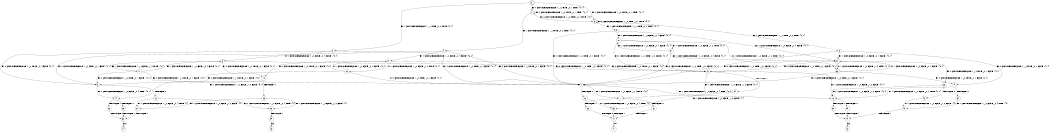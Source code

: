 digraph BCG {
size = "7, 10.5";
center = TRUE;
node [shape = circle];
0 [peripheries = 2];
0 -> 1 [label = "EX !0 !ATOMIC_EXCH_BRANCH (1, +0, TRUE, +0, 1, TRUE) !{0, 1}"];
0 -> 2 [label = "EX !1 !ATOMIC_EXCH_BRANCH (1, +1, TRUE, +0, 2, TRUE) !{0, 1}"];
0 -> 3 [label = "EX !0 !ATOMIC_EXCH_BRANCH (1, +0, TRUE, +0, 1, TRUE) !{0, 1}"];
1 -> 1 [label = "EX !0 !ATOMIC_EXCH_BRANCH (1, +0, TRUE, +0, 1, TRUE) !{0, 1}"];
1 -> 4 [label = "EX !1 !ATOMIC_EXCH_BRANCH (1, +1, TRUE, +0, 2, TRUE) !{0, 1}"];
1 -> 3 [label = "EX !0 !ATOMIC_EXCH_BRANCH (1, +0, TRUE, +0, 1, TRUE) !{0, 1}"];
2 -> 5 [label = "EX !1 !ATOMIC_EXCH_BRANCH (1, +0, FALSE, +0, 4, FALSE) !{0, 1}"];
2 -> 6 [label = "EX !0 !ATOMIC_EXCH_BRANCH (1, +0, TRUE, +0, 1, FALSE) !{0, 1}"];
2 -> 7 [label = "EX !0 !ATOMIC_EXCH_BRANCH (1, +0, TRUE, +0, 1, FALSE) !{0, 1}"];
3 -> 8 [label = "EX !1 !ATOMIC_EXCH_BRANCH (1, +1, TRUE, +0, 2, TRUE) !{0, 1}"];
3 -> 3 [label = "EX !0 !ATOMIC_EXCH_BRANCH (1, +0, TRUE, +0, 1, TRUE) !{0, 1}"];
3 -> 9 [label = "EX !1 !ATOMIC_EXCH_BRANCH (1, +1, TRUE, +0, 2, TRUE) !{0, 1}"];
4 -> 6 [label = "EX !0 !ATOMIC_EXCH_BRANCH (1, +0, TRUE, +0, 1, FALSE) !{0, 1}"];
4 -> 10 [label = "EX !1 !ATOMIC_EXCH_BRANCH (1, +0, FALSE, +0, 4, FALSE) !{0, 1}"];
4 -> 7 [label = "EX !0 !ATOMIC_EXCH_BRANCH (1, +0, TRUE, +0, 1, FALSE) !{0, 1}"];
5 -> 11 [label = "EX !1 !ATOMIC_EXCH_BRANCH (1, +0, FALSE, +1, 2, TRUE) !{0, 1}"];
5 -> 12 [label = "EX !0 !ATOMIC_EXCH_BRANCH (1, +0, TRUE, +0, 1, FALSE) !{0, 1}"];
5 -> 13 [label = "EX !0 !ATOMIC_EXCH_BRANCH (1, +0, TRUE, +0, 1, FALSE) !{0, 1}"];
6 -> 14 [label = "EX !1 !ATOMIC_EXCH_BRANCH (1, +0, FALSE, +0, 4, TRUE) !{0, 1}"];
6 -> 15 [label = "TERMINATE !0"];
7 -> 16 [label = "EX !1 !ATOMIC_EXCH_BRANCH (1, +0, FALSE, +0, 4, TRUE) !{0, 1}"];
7 -> 17 [label = "EX !1 !ATOMIC_EXCH_BRANCH (1, +0, FALSE, +0, 4, TRUE) !{0, 1}"];
7 -> 18 [label = "TERMINATE !0"];
8 -> 19 [label = "EX !0 !ATOMIC_EXCH_BRANCH (1, +0, TRUE, +0, 1, FALSE) !{0, 1}"];
8 -> 20 [label = "EX !1 !ATOMIC_EXCH_BRANCH (1, +0, FALSE, +0, 4, FALSE) !{0, 1}"];
8 -> 7 [label = "EX !0 !ATOMIC_EXCH_BRANCH (1, +0, TRUE, +0, 1, FALSE) !{0, 1}"];
9 -> 20 [label = "EX !1 !ATOMIC_EXCH_BRANCH (1, +0, FALSE, +0, 4, FALSE) !{0, 1}"];
9 -> 7 [label = "EX !0 !ATOMIC_EXCH_BRANCH (1, +0, TRUE, +0, 1, FALSE) !{0, 1}"];
9 -> 21 [label = "EX !1 !ATOMIC_EXCH_BRANCH (1, +0, FALSE, +0, 4, FALSE) !{0, 1}"];
10 -> 12 [label = "EX !0 !ATOMIC_EXCH_BRANCH (1, +0, TRUE, +0, 1, FALSE) !{0, 1}"];
10 -> 22 [label = "EX !1 !ATOMIC_EXCH_BRANCH (1, +0, FALSE, +1, 2, TRUE) !{0, 1}"];
10 -> 13 [label = "EX !0 !ATOMIC_EXCH_BRANCH (1, +0, TRUE, +0, 1, FALSE) !{0, 1}"];
11 -> 5 [label = "EX !1 !ATOMIC_EXCH_BRANCH (1, +0, FALSE, +0, 4, FALSE) !{0, 1}"];
11 -> 6 [label = "EX !0 !ATOMIC_EXCH_BRANCH (1, +0, TRUE, +0, 1, FALSE) !{0, 1}"];
11 -> 7 [label = "EX !0 !ATOMIC_EXCH_BRANCH (1, +0, TRUE, +0, 1, FALSE) !{0, 1}"];
12 -> 14 [label = "EX !1 !ATOMIC_EXCH_BRANCH (1, +0, FALSE, +1, 2, FALSE) !{0, 1}"];
12 -> 23 [label = "TERMINATE !0"];
13 -> 16 [label = "EX !1 !ATOMIC_EXCH_BRANCH (1, +0, FALSE, +1, 2, FALSE) !{0, 1}"];
13 -> 17 [label = "EX !1 !ATOMIC_EXCH_BRANCH (1, +0, FALSE, +1, 2, FALSE) !{0, 1}"];
13 -> 24 [label = "TERMINATE !0"];
14 -> 25 [label = "TERMINATE !0"];
14 -> 26 [label = "TERMINATE !1"];
15 -> 27 [label = "EX !1 !ATOMIC_EXCH_BRANCH (1, +0, FALSE, +0, 4, TRUE) !{1}"];
15 -> 28 [label = "EX !1 !ATOMIC_EXCH_BRANCH (1, +0, FALSE, +0, 4, TRUE) !{1}"];
16 -> 29 [label = "TERMINATE !0"];
16 -> 30 [label = "TERMINATE !1"];
17 -> 31 [label = "TERMINATE !0"];
17 -> 32 [label = "TERMINATE !1"];
18 -> 33 [label = "EX !1 !ATOMIC_EXCH_BRANCH (1, +0, FALSE, +0, 4, TRUE) !{1}"];
19 -> 16 [label = "EX !1 !ATOMIC_EXCH_BRANCH (1, +0, FALSE, +0, 4, TRUE) !{0, 1}"];
19 -> 34 [label = "TERMINATE !0"];
20 -> 35 [label = "EX !0 !ATOMIC_EXCH_BRANCH (1, +0, TRUE, +0, 1, FALSE) !{0, 1}"];
20 -> 36 [label = "EX !1 !ATOMIC_EXCH_BRANCH (1, +0, FALSE, +1, 2, TRUE) !{0, 1}"];
20 -> 13 [label = "EX !0 !ATOMIC_EXCH_BRANCH (1, +0, TRUE, +0, 1, FALSE) !{0, 1}"];
21 -> 36 [label = "EX !1 !ATOMIC_EXCH_BRANCH (1, +0, FALSE, +1, 2, TRUE) !{0, 1}"];
21 -> 13 [label = "EX !0 !ATOMIC_EXCH_BRANCH (1, +0, TRUE, +0, 1, FALSE) !{0, 1}"];
21 -> 37 [label = "EX !1 !ATOMIC_EXCH_BRANCH (1, +0, FALSE, +1, 2, TRUE) !{0, 1}"];
22 -> 6 [label = "EX !0 !ATOMIC_EXCH_BRANCH (1, +0, TRUE, +0, 1, FALSE) !{0, 1}"];
22 -> 10 [label = "EX !1 !ATOMIC_EXCH_BRANCH (1, +0, FALSE, +0, 4, FALSE) !{0, 1}"];
22 -> 7 [label = "EX !0 !ATOMIC_EXCH_BRANCH (1, +0, TRUE, +0, 1, FALSE) !{0, 1}"];
23 -> 27 [label = "EX !1 !ATOMIC_EXCH_BRANCH (1, +0, FALSE, +1, 2, FALSE) !{1}"];
23 -> 28 [label = "EX !1 !ATOMIC_EXCH_BRANCH (1, +0, FALSE, +1, 2, FALSE) !{1}"];
24 -> 33 [label = "EX !1 !ATOMIC_EXCH_BRANCH (1, +0, FALSE, +1, 2, FALSE) !{1}"];
25 -> 38 [label = "TERMINATE !1"];
26 -> 38 [label = "TERMINATE !0"];
27 -> 38 [label = "TERMINATE !1"];
28 -> 39 [label = "TERMINATE !1"];
29 -> 40 [label = "TERMINATE !1"];
30 -> 40 [label = "TERMINATE !0"];
31 -> 41 [label = "TERMINATE !1"];
32 -> 41 [label = "TERMINATE !0"];
33 -> 41 [label = "TERMINATE !1"];
34 -> 42 [label = "EX !1 !ATOMIC_EXCH_BRANCH (1, +0, FALSE, +0, 4, TRUE) !{1}"];
35 -> 16 [label = "EX !1 !ATOMIC_EXCH_BRANCH (1, +0, FALSE, +1, 2, FALSE) !{0, 1}"];
35 -> 43 [label = "TERMINATE !0"];
36 -> 19 [label = "EX !0 !ATOMIC_EXCH_BRANCH (1, +0, TRUE, +0, 1, FALSE) !{0, 1}"];
36 -> 20 [label = "EX !1 !ATOMIC_EXCH_BRANCH (1, +0, FALSE, +0, 4, FALSE) !{0, 1}"];
36 -> 7 [label = "EX !0 !ATOMIC_EXCH_BRANCH (1, +0, TRUE, +0, 1, FALSE) !{0, 1}"];
37 -> 20 [label = "EX !1 !ATOMIC_EXCH_BRANCH (1, +0, FALSE, +0, 4, FALSE) !{0, 1}"];
37 -> 7 [label = "EX !0 !ATOMIC_EXCH_BRANCH (1, +0, TRUE, +0, 1, FALSE) !{0, 1}"];
37 -> 21 [label = "EX !1 !ATOMIC_EXCH_BRANCH (1, +0, FALSE, +0, 4, FALSE) !{0, 1}"];
38 -> 44 [label = "exit"];
39 -> 45 [label = "exit"];
40 -> 46 [label = "exit"];
41 -> 47 [label = "exit"];
42 -> 40 [label = "TERMINATE !1"];
43 -> 42 [label = "EX !1 !ATOMIC_EXCH_BRANCH (1, +0, FALSE, +1, 2, FALSE) !{1}"];
}
